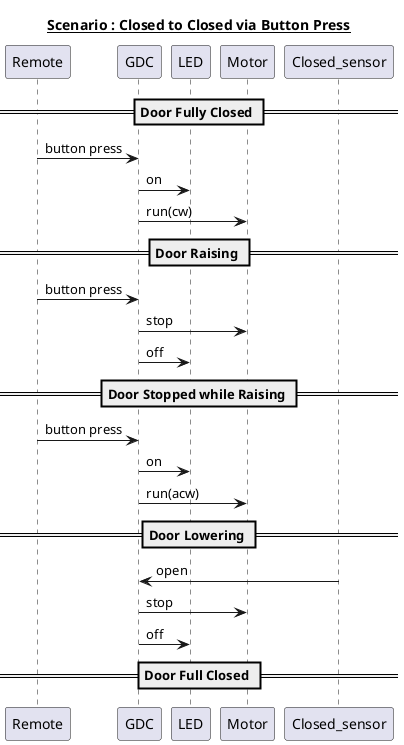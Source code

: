 @startuml

title __Scenario : Closed to Closed via Button Press__

== Door Fully Closed ==
Remote -> GDC : button press
GDC -> LED : on
GDC -> Motor : run(cw)
== Door Raising ==
Remote -> GDC : button press
GDC -> Motor : stop
GDC -> LED : off
== Door Stopped while Raising ==
Remote -> GDC : button press
GDC -> LED : on
GDC -> Motor : run(acw)
== Door Lowering ==
GDC <- Closed_sensor : open
GDC -> Motor : stop
GDC -> LED : off
== Door Full Closed ==



@enduml
